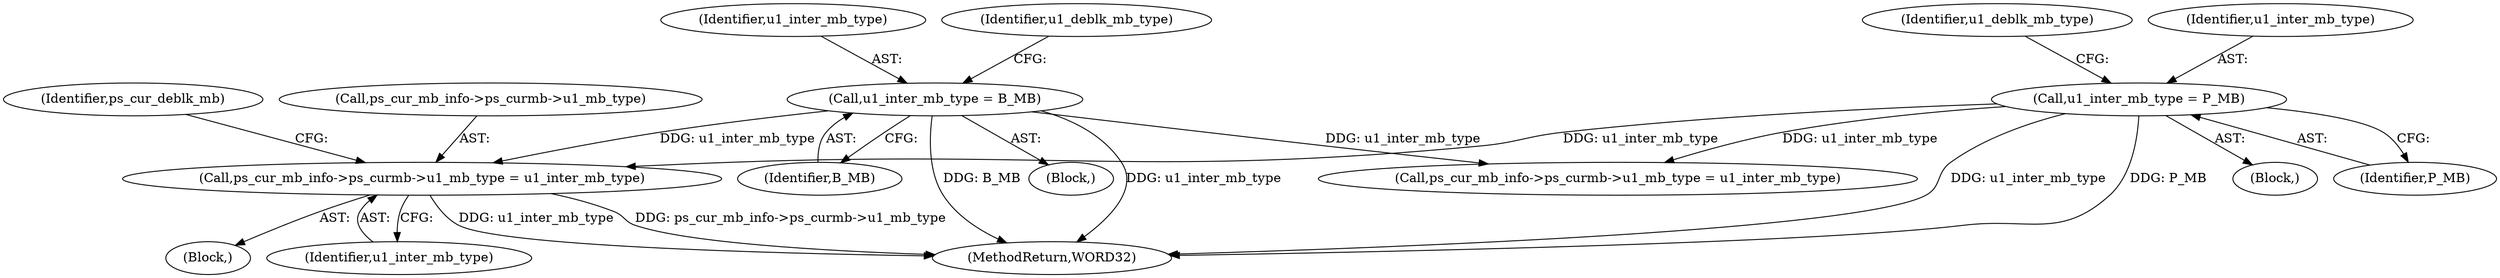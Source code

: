 digraph "0_Android_4a524d3a8ae9aa20c36430008e6bd429443f8f1d_3@pointer" {
"1000484" [label="(Call,ps_cur_mb_info->ps_curmb->u1_mb_type = u1_inter_mb_type)"];
"1000230" [label="(Call,u1_inter_mb_type = B_MB)"];
"1000219" [label="(Call,u1_inter_mb_type = P_MB)"];
"1000826" [label="(MethodReturn,WORD32)"];
"1000231" [label="(Identifier,u1_inter_mb_type)"];
"1000433" [label="(Block,)"];
"1000232" [label="(Identifier,B_MB)"];
"1000223" [label="(Identifier,u1_deblk_mb_type)"];
"1000234" [label="(Identifier,u1_deblk_mb_type)"];
"1000218" [label="(Block,)"];
"1000493" [label="(Identifier,ps_cur_deblk_mb)"];
"1000490" [label="(Identifier,u1_inter_mb_type)"];
"1000485" [label="(Call,ps_cur_mb_info->ps_curmb->u1_mb_type)"];
"1000484" [label="(Call,ps_cur_mb_info->ps_curmb->u1_mb_type = u1_inter_mb_type)"];
"1000230" [label="(Call,u1_inter_mb_type = B_MB)"];
"1000221" [label="(Identifier,P_MB)"];
"1000219" [label="(Call,u1_inter_mb_type = P_MB)"];
"1000220" [label="(Identifier,u1_inter_mb_type)"];
"1000574" [label="(Call,ps_cur_mb_info->ps_curmb->u1_mb_type = u1_inter_mb_type)"];
"1000229" [label="(Block,)"];
"1000484" -> "1000433"  [label="AST: "];
"1000484" -> "1000490"  [label="CFG: "];
"1000485" -> "1000484"  [label="AST: "];
"1000490" -> "1000484"  [label="AST: "];
"1000493" -> "1000484"  [label="CFG: "];
"1000484" -> "1000826"  [label="DDG: u1_inter_mb_type"];
"1000484" -> "1000826"  [label="DDG: ps_cur_mb_info->ps_curmb->u1_mb_type"];
"1000230" -> "1000484"  [label="DDG: u1_inter_mb_type"];
"1000219" -> "1000484"  [label="DDG: u1_inter_mb_type"];
"1000230" -> "1000229"  [label="AST: "];
"1000230" -> "1000232"  [label="CFG: "];
"1000231" -> "1000230"  [label="AST: "];
"1000232" -> "1000230"  [label="AST: "];
"1000234" -> "1000230"  [label="CFG: "];
"1000230" -> "1000826"  [label="DDG: u1_inter_mb_type"];
"1000230" -> "1000826"  [label="DDG: B_MB"];
"1000230" -> "1000574"  [label="DDG: u1_inter_mb_type"];
"1000219" -> "1000218"  [label="AST: "];
"1000219" -> "1000221"  [label="CFG: "];
"1000220" -> "1000219"  [label="AST: "];
"1000221" -> "1000219"  [label="AST: "];
"1000223" -> "1000219"  [label="CFG: "];
"1000219" -> "1000826"  [label="DDG: P_MB"];
"1000219" -> "1000826"  [label="DDG: u1_inter_mb_type"];
"1000219" -> "1000574"  [label="DDG: u1_inter_mb_type"];
}
